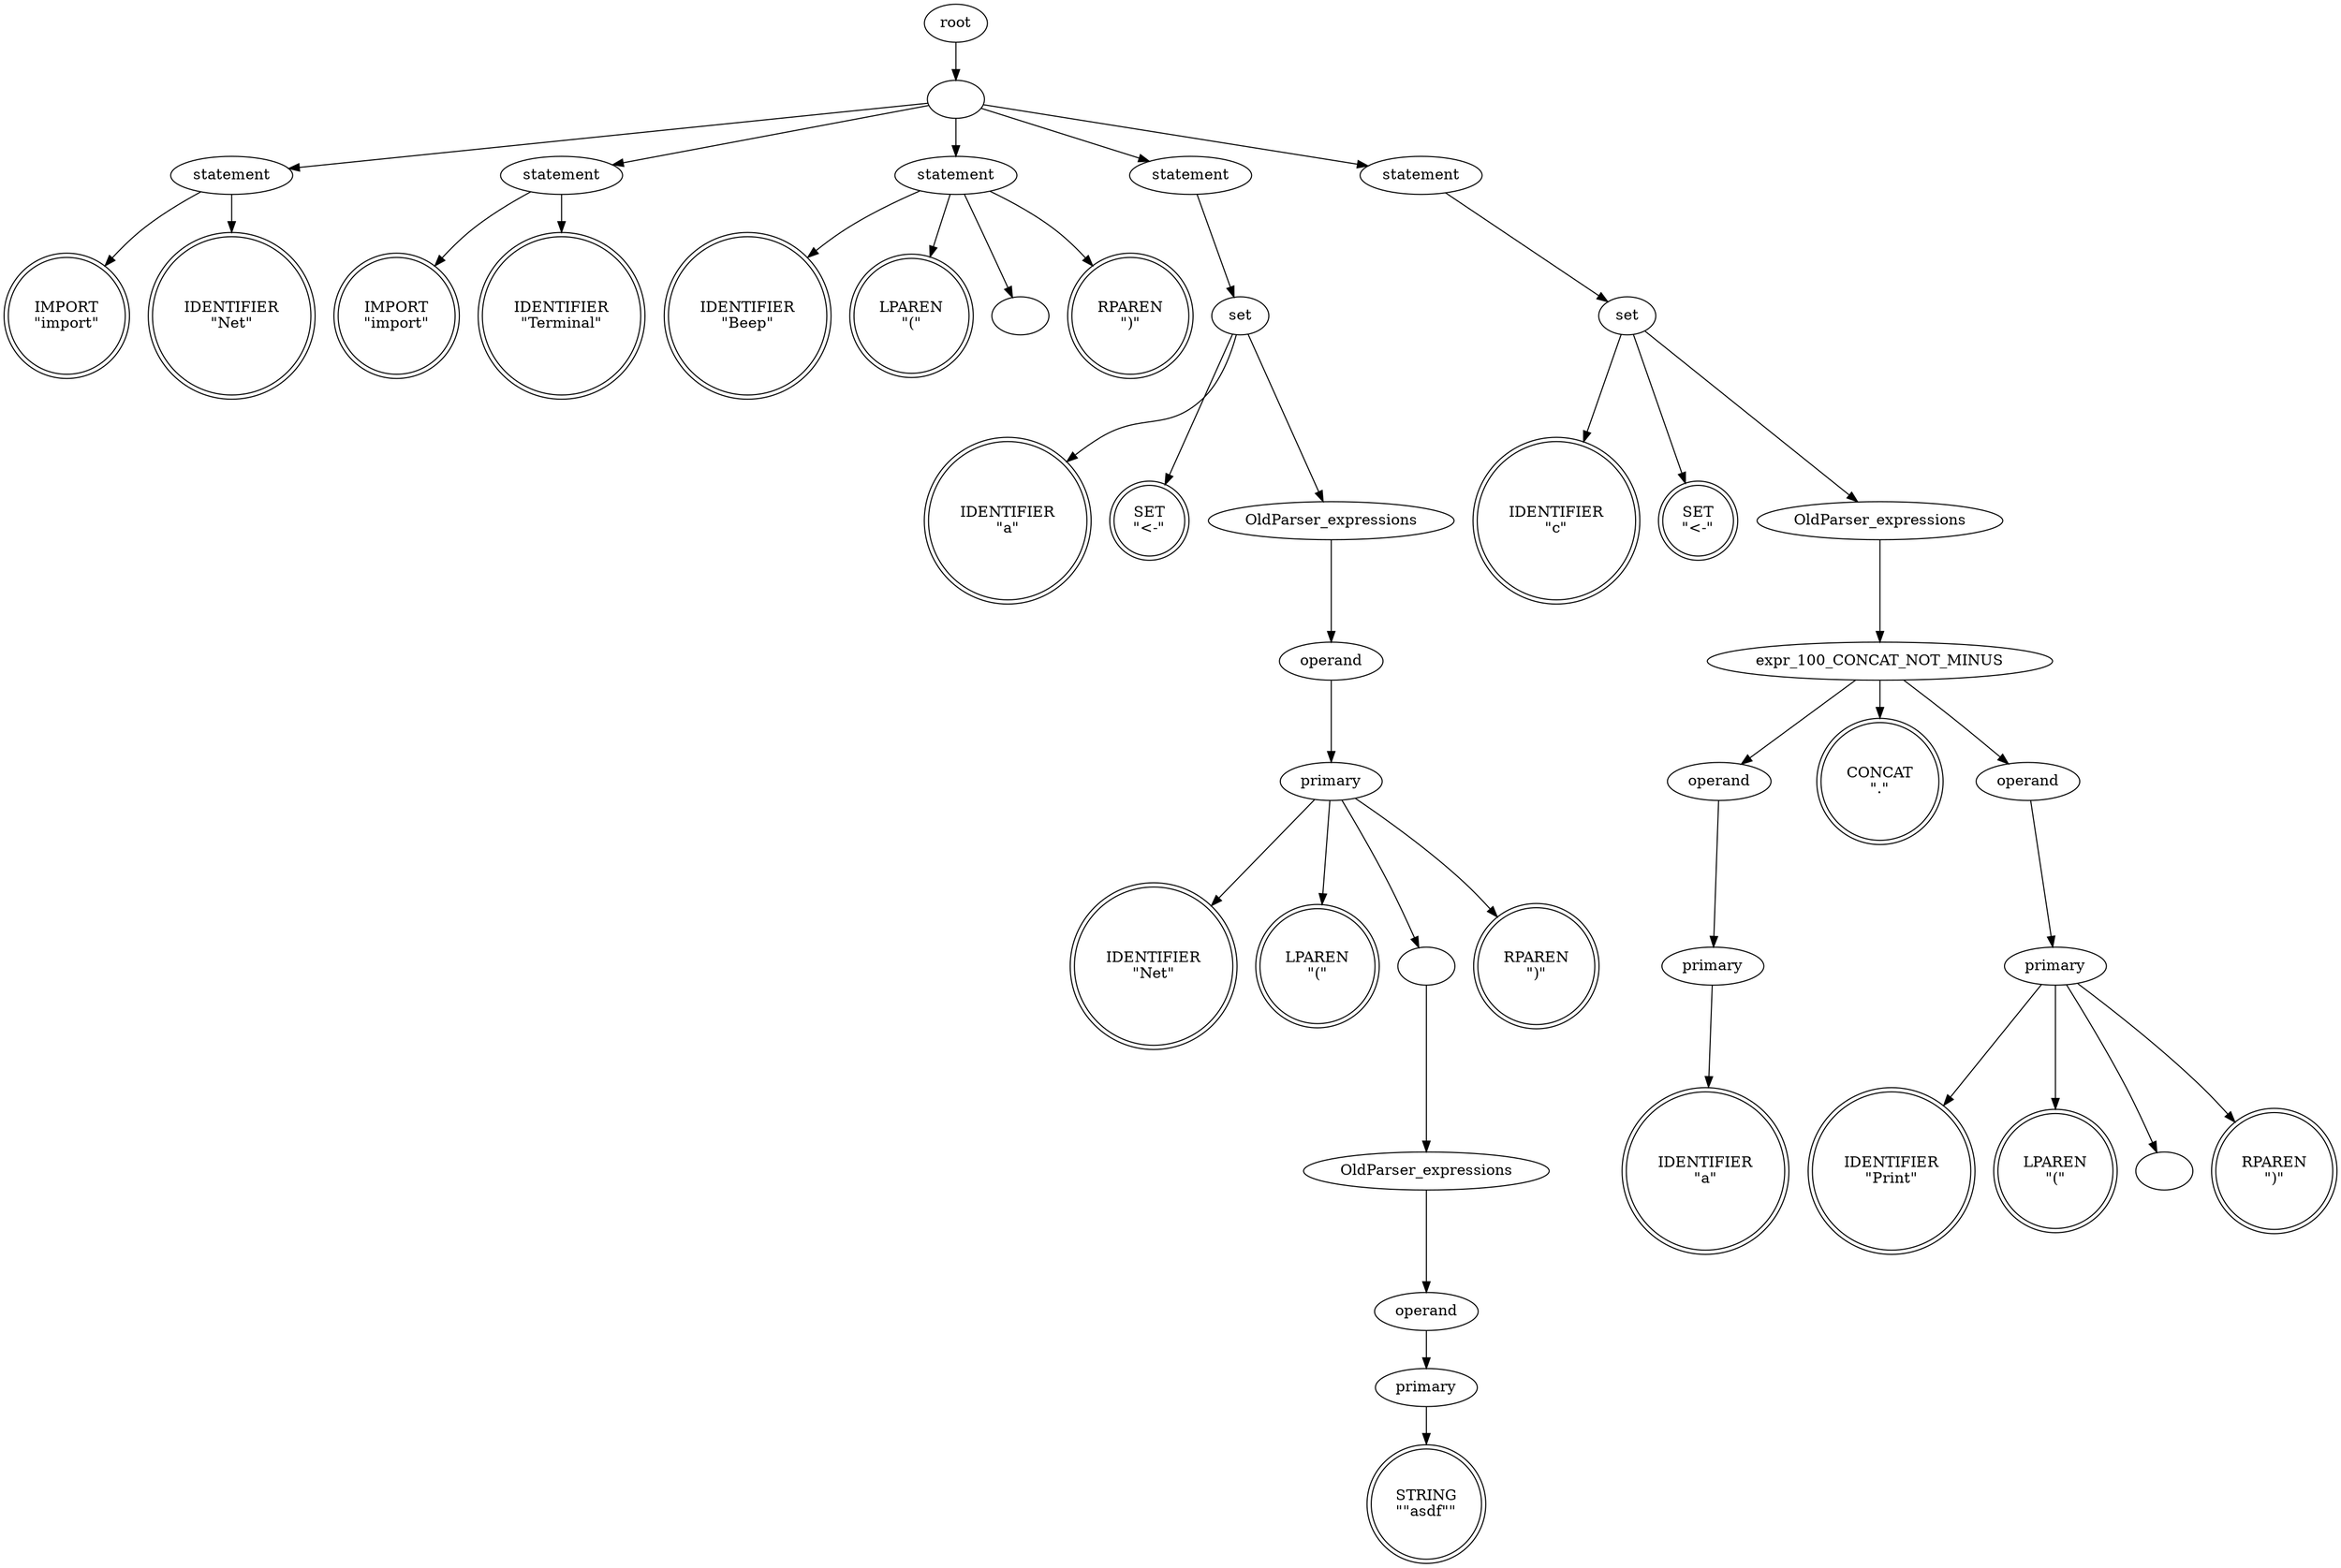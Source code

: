 digraph syntaxtree {
0 [  label="IMPORT
\"import\"" shape=doublecircle height=0.50]
1 [  label="IDENTIFIER
\"Net\"" shape=doublecircle height=0.50]
2 [  label="statement" shape=ellipse fontcolor=black height=0.50]
2 [  label="statement" shape=ellipse fontcolor=black height=0.50]
3 [  label="IMPORT
\"import\"" shape=doublecircle height=0.50]
4 [  label="IDENTIFIER
\"Terminal\"" shape=doublecircle height=0.50]
5 [  label="statement" shape=ellipse fontcolor=black height=0.50]
5 [  label="statement" shape=ellipse fontcolor=black height=0.50]
6 [  label="IDENTIFIER
\"Beep\"" shape=doublecircle height=0.50]
7 [  label="LPAREN
\"(\"" shape=doublecircle height=0.50]
8 [  label="" shape=ellipse fontcolor=black height=0.50]
8 [  label="" shape=ellipse fontcolor=black height=0.50]
9 [  label="RPAREN
\")\"" shape=doublecircle height=0.50]
10 [  label="statement" shape=ellipse fontcolor=black height=0.50]
10 [  label="statement" shape=ellipse fontcolor=black height=0.50]
11 [  label="IDENTIFIER
\"a\"" shape=doublecircle height=0.50]
12 [  label="SET
\"<-\"" shape=doublecircle height=0.50]
13 [  label="IDENTIFIER
\"Net\"" shape=doublecircle height=0.50]
14 [  label="LPAREN
\"(\"" shape=doublecircle height=0.50]
15 [  label="STRING
\"\"asdf\"\"" shape=doublecircle height=0.50]
16 [  label="primary" shape=ellipse fontcolor=black height=0.50]
16 [  label="primary" shape=ellipse fontcolor=black height=0.50]
17 [  label="operand" shape=ellipse fontcolor=black height=0.50]
17 [  label="operand" shape=ellipse fontcolor=black height=0.50]
18 [  label="OldParser_expressions" shape=ellipse fontcolor=black height=0.50]
18 [  label="OldParser_expressions" shape=ellipse fontcolor=black height=0.50]
19 [  label="" shape=ellipse fontcolor=black height=0.50]
19 [  label="" shape=ellipse fontcolor=black height=0.50]
20 [  label="RPAREN
\")\"" shape=doublecircle height=0.50]
21 [  label="primary" shape=ellipse fontcolor=black height=0.50]
21 [  label="primary" shape=ellipse fontcolor=black height=0.50]
22 [  label="operand" shape=ellipse fontcolor=black height=0.50]
22 [  label="operand" shape=ellipse fontcolor=black height=0.50]
23 [  label="OldParser_expressions" shape=ellipse fontcolor=black height=0.50]
23 [  label="OldParser_expressions" shape=ellipse fontcolor=black height=0.50]
24 [  label="set" shape=ellipse fontcolor=black height=0.50]
24 [  label="set" shape=ellipse fontcolor=black height=0.50]
25 [  label="statement" shape=ellipse fontcolor=black height=0.50]
25 [  label="statement" shape=ellipse fontcolor=black height=0.50]
26 [  label="IDENTIFIER
\"c\"" shape=doublecircle height=0.50]
27 [  label="SET
\"<-\"" shape=doublecircle height=0.50]
28 [  label="IDENTIFIER
\"a\"" shape=doublecircle height=0.50]
29 [  label="primary" shape=ellipse fontcolor=black height=0.50]
29 [  label="primary" shape=ellipse fontcolor=black height=0.50]
30 [  label="operand" shape=ellipse fontcolor=black height=0.50]
30 [  label="operand" shape=ellipse fontcolor=black height=0.50]
31 [  label="CONCAT
\".\"" shape=doublecircle height=0.50]
32 [  label="IDENTIFIER
\"Print\"" shape=doublecircle height=0.50]
33 [  label="LPAREN
\"(\"" shape=doublecircle height=0.50]
34 [  label="" shape=ellipse fontcolor=black height=0.50]
34 [  label="" shape=ellipse fontcolor=black height=0.50]
35 [  label="RPAREN
\")\"" shape=doublecircle height=0.50]
36 [  label="primary" shape=ellipse fontcolor=black height=0.50]
36 [  label="primary" shape=ellipse fontcolor=black height=0.50]
37 [  label="operand" shape=ellipse fontcolor=black height=0.50]
37 [  label="operand" shape=ellipse fontcolor=black height=0.50]
38 [  label="expr_100_CONCAT_NOT_MINUS" shape=ellipse fontcolor=black height=0.50]
38 [  label="expr_100_CONCAT_NOT_MINUS" shape=ellipse fontcolor=black height=0.50]
39 [  label="OldParser_expressions" shape=ellipse fontcolor=black height=0.50]
39 [  label="OldParser_expressions" shape=ellipse fontcolor=black height=0.50]
40 [  label="set" shape=ellipse fontcolor=black height=0.50]
40 [  label="set" shape=ellipse fontcolor=black height=0.50]
41 [  label="statement" shape=ellipse fontcolor=black height=0.50]
41 [  label="statement" shape=ellipse fontcolor=black height=0.50]
42 [  label="" shape=ellipse fontcolor=black height=0.50]
42 [  label="" shape=ellipse fontcolor=black height=0.50]
43 [  label="root" shape=ellipse fontcolor=black height=0.50]
43 [  label="root" shape=ellipse fontcolor=black height=0.50]
2->0 [  arrowshape=none];
2->1 [  arrowshape=none];
5->3 [  arrowshape=none];
5->4 [  arrowshape=none];
10->6 [  arrowshape=none];
10->7 [  arrowshape=none];
10->8 [  arrowshape=none];
10->9 [  arrowshape=none];
16->15 [  arrowshape=none];
17->16 [  arrowshape=none];
18->17 [  arrowshape=none];
19->18 [  arrowshape=none];
21->13 [  arrowshape=none];
21->14 [  arrowshape=none];
21->19 [  arrowshape=none];
21->20 [  arrowshape=none];
22->21 [  arrowshape=none];
23->22 [  arrowshape=none];
24->11 [  arrowshape=none];
24->12 [  arrowshape=none];
24->23 [  arrowshape=none];
25->24 [  arrowshape=none];
29->28 [  arrowshape=none];
30->29 [  arrowshape=none];
36->32 [  arrowshape=none];
36->33 [  arrowshape=none];
36->34 [  arrowshape=none];
36->35 [  arrowshape=none];
37->36 [  arrowshape=none];
38->30 [  arrowshape=none];
38->31 [  arrowshape=none];
38->37 [  arrowshape=none];
39->38 [  arrowshape=none];
40->26 [  arrowshape=none];
40->27 [  arrowshape=none];
40->39 [  arrowshape=none];
41->40 [  arrowshape=none];
42->2 [  arrowshape=none];
42->5 [  arrowshape=none];
42->10 [  arrowshape=none];
42->25 [  arrowshape=none];
42->41 [  arrowshape=none];
43->42 [  arrowshape=none];
}
